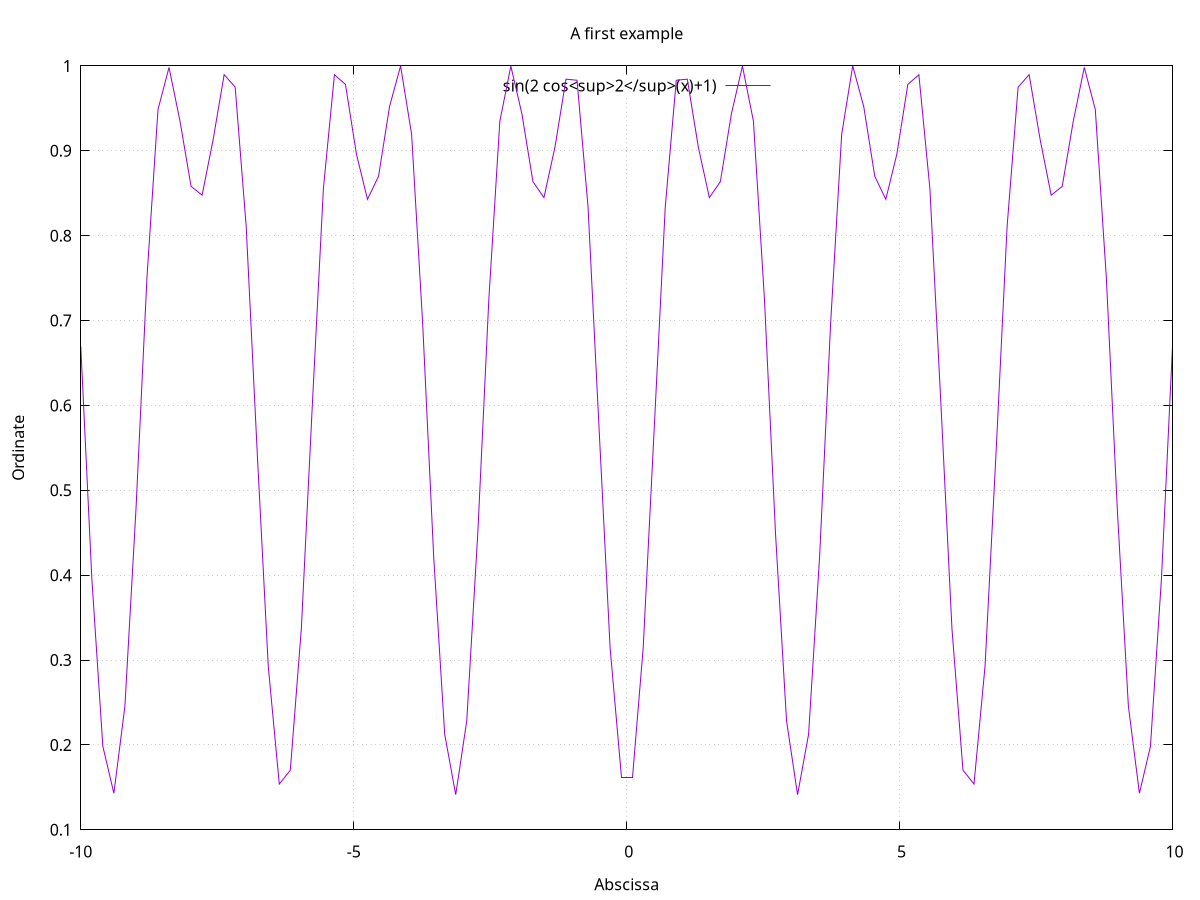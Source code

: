 set term png
set output "example1.png"

a=2
f(x)=cos(x)**2
g(x)=sin(a*f(x)+1)

set title "A first example"

set grid
set key center top
set xlabel "Abscissa"
set ylabel "Ordinate"

plot g(x) t "sin(2 cos<sup>2</sup>(x)+1)"